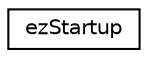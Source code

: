 digraph "Graphical Class Hierarchy"
{
 // LATEX_PDF_SIZE
  edge [fontname="Helvetica",fontsize="10",labelfontname="Helvetica",labelfontsize="10"];
  node [fontname="Helvetica",fontsize="10",shape=record];
  rankdir="LR";
  Node0 [label="ezStartup",height=0.2,width=0.4,color="black", fillcolor="white", style="filled",URL="$d3/d3b/classez_startup.htm",tooltip="The startup system makes sure to initialize and shut down all known subsystems in the proper order."];
}
